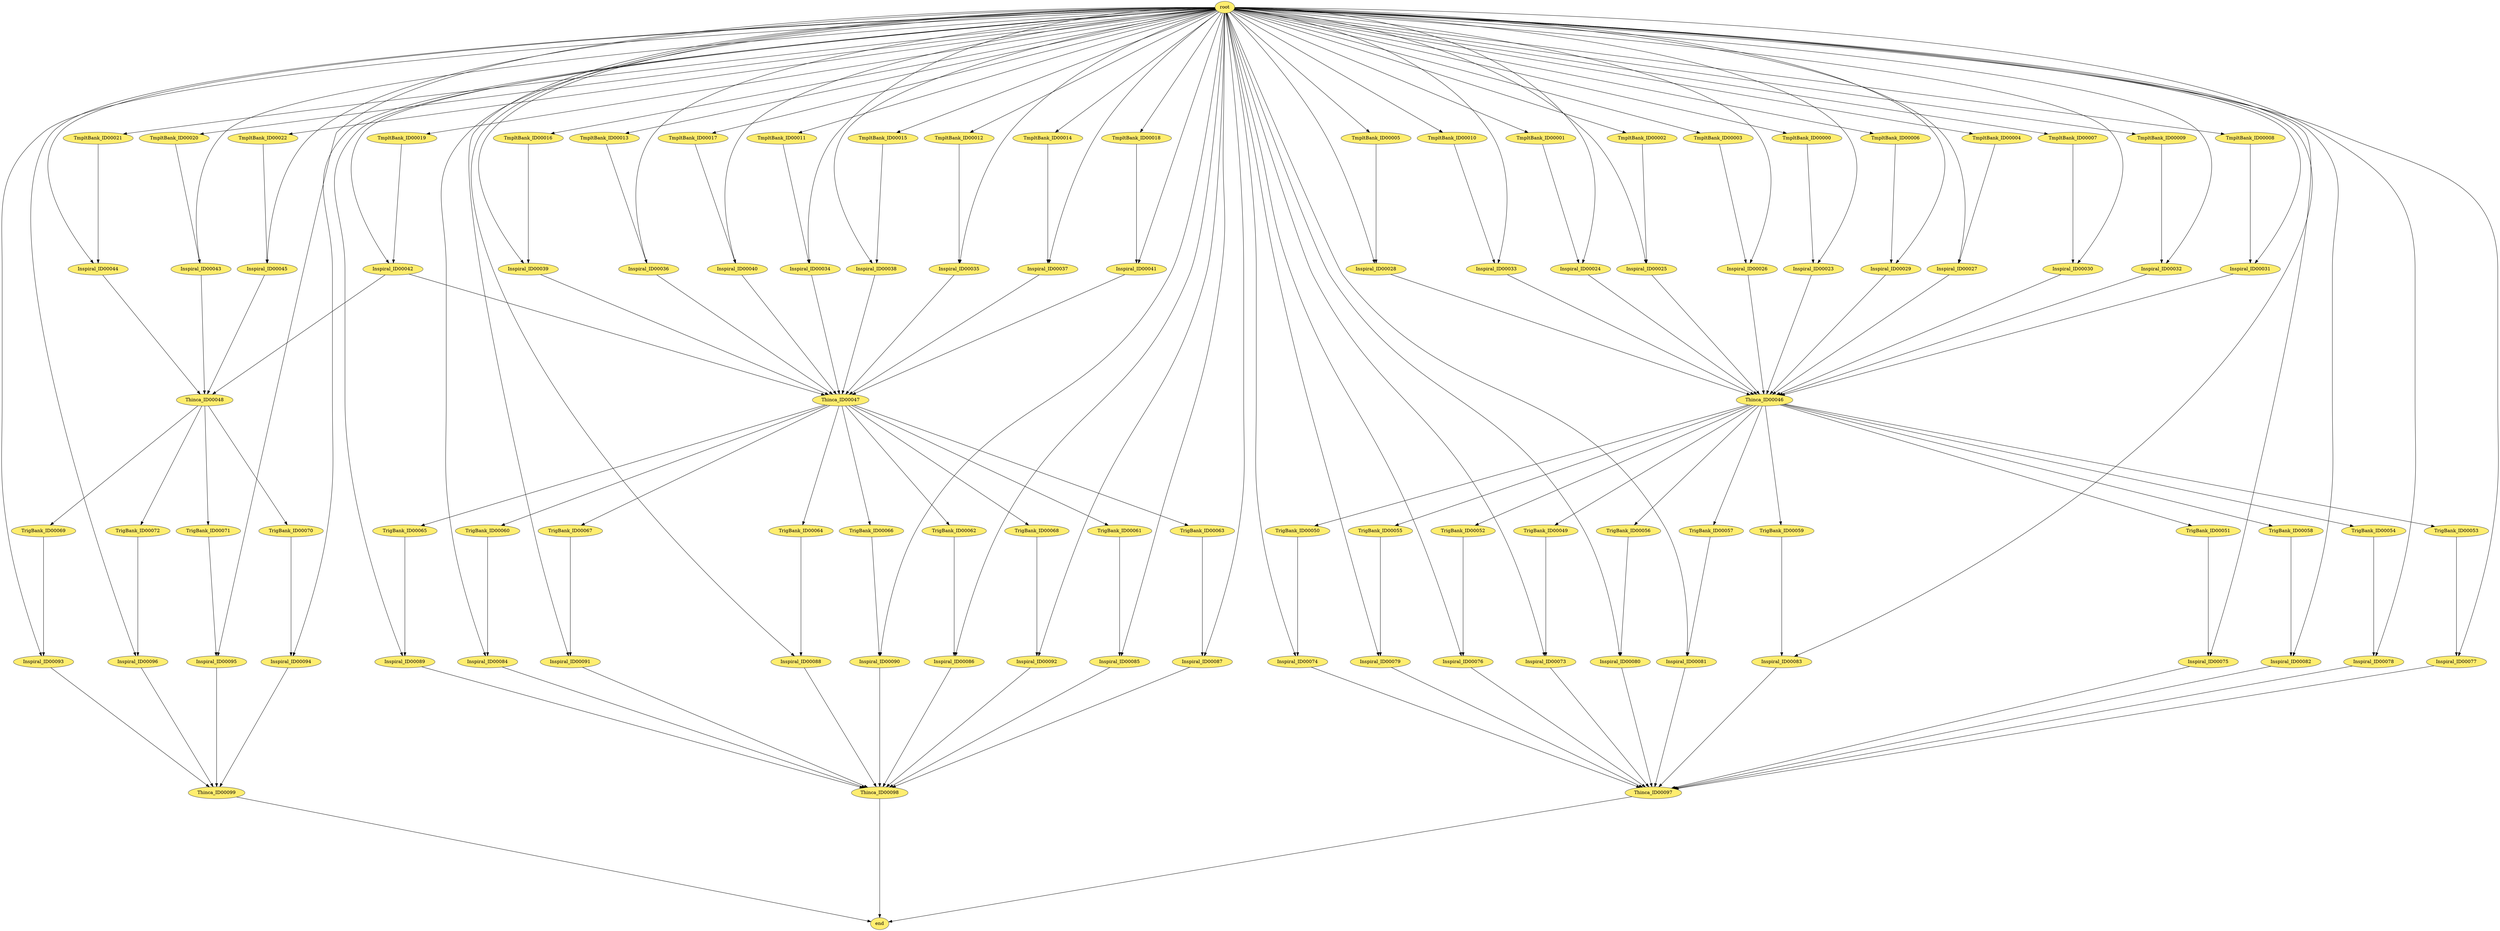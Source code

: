 digraph DAG {
  ranksep=5.0
  node [style=filled,color="#444444",fillcolor="#ffed6f"]
  edge [arrowhead=normal,arrowsize=1.0]

  ID00095 [label="Inspiral_ID00095",size="1.077258e+12"];
  ID00047 [label="Thinca_ID00047",size="2.385600e+10"];
  ID00086 [label="Inspiral_ID00086",size="2.580858e+12"];
  ID00096 [label="Inspiral_ID00096",size="2.095506e+12"];
  ID00074 [label="Inspiral_ID00074",size="2.466912e+12"];
  ID00061 [label="TrigBank_ID00061",size="1.793400e+10"];
  ID00046 [label="Thinca_ID00046",size="2.293200e+10"];
  ID00062 [label="TrigBank_ID00062",size="1.827000e+10"];
  ID00006 [label="TmpltBank_ID00006",size="7.585200e+10"];
  ID00063 [label="TrigBank_ID00063",size="2.242800e+10"];
  ID00084 [label="Inspiral_ID00084",size="2.104662e+12"];
  ID00079 [label="Inspiral_ID00079",size="1.248912e+12"];
  ID00023 [label="Inspiral_ID00023",size="1.982694e+12"];
  ID00044 [label="Inspiral_ID00044",size="1.756062e+12"];
  ID00088 [label="Inspiral_ID00088",size="1.366470e+12"];
  ID00037 [label="Inspiral_ID00037",size="2.208948e+12"];
  ID00009 [label="TmpltBank_ID00009",size="7.660800e+10"];
  ID00029 [label="Inspiral_ID00029",size="9.857820e+11"];
  ID00019 [label="TmpltBank_ID00019",size="7.707000e+10"];
  ID00027 [label="Inspiral_ID00027",size="1.445724e+12"];
  ID00030 [label="Inspiral_ID00030",size="2.027550e+12"];
  ID00017 [label="TmpltBank_ID00017",size="7.602000e+10"];
  ID00007 [label="TmpltBank_ID00007",size="7.963200e+10"];
  ID00032 [label="Inspiral_ID00032",size="1.785042e+12"];
  ID00065 [label="TrigBank_ID00065",size="2.167200e+10"];
  ID00080 [label="Inspiral_ID00080",size="1.177806e+12"];
  ID00041 [label="Inspiral_ID00041",size="1.890882e+12"];
  ID00056 [label="TrigBank_ID00056",size="2.284800e+10"];
  ID00039 [label="Inspiral_ID00039",size="2.815890e+12"];
  ID00067 [label="TrigBank_ID00067",size="2.158800e+10"];
  ID00043 [label="Inspiral_ID00043",size="2.290722e+12"];
  ID00031 [label="Inspiral_ID00031",size="1.037148e+12"];
  ID00068 [label="TrigBank_ID00068",size="2.373000e+10"];
  ID00036 [label="Inspiral_ID00036",size="2.295888e+12"];
  ID00048 [label="Thinca_ID00048",size="1.936200e+10"];
  ID00028 [label="Inspiral_ID00028",size="9.982140e+11"];
  ID00081 [label="Inspiral_ID00081",size="2.233770e+12"];
  ID00013 [label="TmpltBank_ID00013",size="7.560000e+10"];
  ID00066 [label="TrigBank_ID00066",size="1.961400e+10"];
  ID00069 [label="TrigBank_ID00069",size="2.301600e+10"];
  ID00040 [label="Inspiral_ID00040",size="1.437156e+12"];
  ID00034 [label="Inspiral_ID00034",size="1.442994e+12"];
  ID00070 [label="TrigBank_ID00070",size="2.184000e+10"];
  ID00099 [label="Thinca_ID00099",size="2.053800e+10"];
  ID00045 [label="Inspiral_ID00045",size="2.170854e+12"];
  ID00042 [label="Inspiral_ID00042",size="2.319786e+12"];
  ID00022 [label="TmpltBank_ID00022",size="7.753200e+10"];
  ID00071 [label="TrigBank_ID00071",size="2.158800e+10"];
  ID00054 [label="TrigBank_ID00054",size="1.957200e+10"];
  ID00091 [label="Inspiral_ID00091",size="1.290576e+12"];
  ID00083 [label="Inspiral_ID00083",size="1.770636e+12"];
  ID00020 [label="TmpltBank_ID00020",size="7.707000e+10"];
  ID00033 [label="Inspiral_ID00033",size="1.247946e+12"];
  ID00072 [label="TrigBank_ID00072",size="2.234400e+10"];
  ID00098 [label="Thinca_ID00098",size="2.293200e+10"];
  ID00011 [label="TmpltBank_ID00011",size="7.282800e+10"];
  ID00003 [label="TmpltBank_ID00003",size="7.711200e+10"];
  ID00073 [label="Inspiral_ID00073",size="1.896132e+12"];
  ID00093 [label="Inspiral_ID00093",size="2.108820e+12"];
  ID00050 [label="TrigBank_ID00050",size="2.444400e+10"];
  ID00012 [label="TmpltBank_ID00012",size="7.522200e+10"];
  ID00051 [label="TrigBank_ID00051",size="2.259600e+10"];
  ID00014 [label="TmpltBank_ID00014",size="8.017800e+10"];
  ID00089 [label="Inspiral_ID00089",size="1.832712e+12"];
  end [label="end",size="0.000000e+00"];
  ID00024 [label="Inspiral_ID00024",size="1.354500e+12"];
  ID00010 [label="TmpltBank_ID00010",size="7.912800e+10"];
  ID00001 [label="TmpltBank_ID00001",size="7.732200e+10"];
  ID00008 [label="TmpltBank_ID00008",size="7.635600e+10"];
  ID00000 [label="TmpltBank_ID00000",size="7.442400e+10"];
  ID00018 [label="TmpltBank_ID00018",size="7.497000e+10"];
  ID00075 [label="Inspiral_ID00075",size="2.590518e+12"];
  ID00053 [label="TrigBank_ID00053",size="1.898400e+10"];
  root [label="root",size="0.000000e+00"];
  ID00025 [label="Inspiral_ID00025",size="2.369514e+12"];
  ID00090 [label="Inspiral_ID00090",size="2.139732e+12"];
  ID00064 [label="TrigBank_ID00064",size="1.978200e+10"];
  ID00078 [label="Inspiral_ID00078",size="2.102310e+12"];
  ID00038 [label="Inspiral_ID00038",size="1.497846e+12"];
  ID00002 [label="TmpltBank_ID00002",size="7.681800e+10"];
  ID00055 [label="TrigBank_ID00055",size="2.125200e+10"];
  ID00076 [label="Inspiral_ID00076",size="2.002350e+12"];
  ID00085 [label="Inspiral_ID00085",size="2.638314e+12"];
  ID00082 [label="Inspiral_ID00082",size="1.551606e+12"];
  ID00035 [label="Inspiral_ID00035",size="1.419684e+12"];
  ID00097 [label="Thinca_ID00097",size="2.188200e+10"];
  ID00015 [label="TmpltBank_ID00015",size="7.845600e+10"];
  ID00094 [label="Inspiral_ID00094",size="1.853712e+12"];
  ID00057 [label="TrigBank_ID00057",size="2.205000e+10"];
  ID00087 [label="Inspiral_ID00087",size="1.894536e+12"];
  ID00092 [label="Inspiral_ID00092",size="1.435938e+12"];
  ID00077 [label="Inspiral_ID00077",size="1.783362e+12"];
  ID00058 [label="TrigBank_ID00058",size="1.785000e+10"];
  ID00016 [label="TmpltBank_ID00016",size="7.866600e+10"];
  ID00021 [label="TmpltBank_ID00021",size="8.051400e+10"];
  ID00059 [label="TrigBank_ID00059",size="2.213400e+10"];
  ID00026 [label="Inspiral_ID00026",size="1.864590e+12"];
  ID00052 [label="TrigBank_ID00052",size="2.188200e+10"];
  ID00049 [label="TrigBank_ID00049",size="2.066400e+10"];
  ID00060 [label="TrigBank_ID00060",size="2.062200e+10"];
  ID00005 [label="TmpltBank_ID00005",size="7.555800e+10"];
  ID00004 [label="TmpltBank_ID00004",size="7.866600e+10"];

  ID00095 -> ID00099 [size="1.565479e+08"];
  ID00047 -> ID00063 [size="2.024538e+07"];
  ID00047 -> ID00066 [size="2.024538e+07"];
  ID00047 -> ID00061 [size="2.024538e+07"];
  ID00047 -> ID00065 [size="2.024538e+07"];
  ID00047 -> ID00062 [size="2.024538e+07"];
  ID00047 -> ID00067 [size="2.024538e+07"];
  ID00047 -> ID00064 [size="2.024538e+07"];
  ID00047 -> ID00060 [size="2.024538e+07"];
  ID00047 -> ID00068 [size="2.024538e+07"];
  ID00086 -> ID00098 [size="1.199927e+08"];
  ID00096 -> ID00099 [size="1.725260e+08"];
  ID00074 -> ID00097 [size="2.242467e+08"];
  ID00061 -> ID00085 [size="8.334378e+06"];
  ID00046 -> ID00055 [size="1.283655e+07"];
  ID00046 -> ID00059 [size="1.283655e+07"];
  ID00046 -> ID00053 [size="1.283655e+07"];
  ID00046 -> ID00050 [size="1.283655e+07"];
  ID00046 -> ID00054 [size="1.283655e+07"];
  ID00046 -> ID00056 [size="1.283655e+07"];
  ID00046 -> ID00058 [size="1.283655e+07"];
  ID00046 -> ID00052 [size="1.283655e+07"];
  ID00046 -> ID00057 [size="1.283655e+07"];
  ID00046 -> ID00051 [size="1.283655e+07"];
  ID00046 -> ID00049 [size="1.283655e+07"];
  ID00062 -> ID00086 [size="6.165652e+06"];
  ID00006 -> ID00029 [size="7.193485e+08"];
  ID00063 -> ID00087 [size="8.929005e+06"];
  ID00084 -> ID00098 [size="2.318262e+08"];
  ID00079 -> ID00097 [size="1.648365e+08"];
  ID00023 -> ID00046 [size="2.513934e+08"];
  ID00044 -> ID00048 [size="2.338885e+08"];
  ID00088 -> ID00098 [size="2.083041e+08"];
  ID00037 -> ID00047 [size="3.224251e+08"];
  ID00009 -> ID00032 [size="7.262912e+08"];
  ID00029 -> ID00046 [size="1.309110e+08"];
  ID00019 -> ID00042 [size="7.298649e+08"];
  ID00027 -> ID00046 [size="2.172523e+08"];
  ID00030 -> ID00046 [size="2.785062e+08"];
  ID00017 -> ID00040 [size="7.200724e+08"];
  ID00007 -> ID00030 [size="7.451723e+08"];
  ID00032 -> ID00046 [size="3.405919e+08"];
  ID00065 -> ID00089 [size="1.103938e+07"];
  ID00080 -> ID00097 [size="2.729374e+08"];
  ID00041 -> ID00047 [size="3.044445e+08"];
  ID00056 -> ID00080 [size="7.462751e+06"];
  ID00039 -> ID00047 [size="2.190288e+08"];
  ID00067 -> ID00091 [size="1.393864e+07"];
  ID00043 -> ID00048 [size="2.976030e+08"];
  ID00031 -> ID00046 [size="2.428094e+08"];
  ID00068 -> ID00092 [size="5.586537e+06"];
  ID00036 -> ID00047 [size="2.399323e+08"];
  ID00048 -> ID00070 [size="2.200932e+07"];
  ID00048 -> ID00069 [size="2.200932e+07"];
  ID00048 -> ID00071 [size="2.200932e+07"];
  ID00048 -> ID00072 [size="2.200932e+07"];
  ID00028 -> ID00046 [size="1.933172e+08"];
  ID00081 -> ID00097 [size="2.122877e+08"];
  ID00013 -> ID00036 [size="7.475744e+08"];
  ID00066 -> ID00090 [size="6.941991e+06"];
  ID00069 -> ID00093 [size="5.867231e+06"];
  ID00040 -> ID00047 [size="2.406806e+08"];
  ID00034 -> ID00047 [size="1.446974e+08"];
  ID00070 -> ID00094 [size="1.301753e+07"];
  ID00099 -> end [size="1.966996e+07"];
  ID00045 -> ID00048 [size="2.743933e+08"];
  ID00042 -> ID00048 [size="3.445969e+08"];
  ID00042 -> ID00047 [size="3.445969e+08"];
  ID00022 -> ID00045 [size="7.037560e+08"];
  ID00071 -> ID00095 [size="1.374954e+07"];
  ID00054 -> ID00078 [size="9.793245e+06"];
  ID00091 -> ID00098 [size="1.299374e+08"];
  ID00083 -> ID00097 [size="1.904904e+08"];
  ID00020 -> ID00043 [size="7.221916e+08"];
  ID00033 -> ID00046 [size="2.094335e+08"];
  ID00072 -> ID00096 [size="8.530863e+06"];
  ID00098 -> end [size="2.424600e+07"];
  ID00011 -> ID00034 [size="7.354034e+08"];
  ID00003 -> ID00026 [size="7.375278e+08"];
  ID00073 -> ID00097 [size="3.051765e+08"];
  ID00093 -> ID00099 [size="3.078660e+08"];
  ID00050 -> ID00074 [size="9.192709e+06"];
  ID00012 -> ID00035 [size="7.383019e+08"];
  ID00051 -> ID00075 [size="1.129939e+07"];
  ID00014 -> ID00037 [size="7.123208e+08"];
  ID00089 -> ID00098 [size="1.738068e+08"];
  ID00024 -> ID00046 [size="2.065704e+08"];
  ID00010 -> ID00033 [size="7.280470e+08"];
  ID00001 -> ID00024 [size="7.212454e+08"];
  ID00008 -> ID00031 [size="7.349373e+08"];
  ID00000 -> ID00023 [size="7.417109e+08"];
  ID00018 -> ID00041 [size="7.364472e+08"];
  ID00075 -> ID00097 [size="1.938919e+08"];
  ID00053 -> ID00077 [size="6.964151e+06"];
  root -> ID00089 [size="3.171361e+10"];
  root -> ID00029 [size="3.172492e+10"];
  root -> ID00086 [size="3.171451e+10"];
  root -> ID00011 [size="2.991630e+10"];
  root -> ID00096 [size="3.170608e+10"];
  root -> ID00073 [size="3.168127e+10"];
  root -> ID00074 [size="3.166958e+10"];
  root -> ID00037 [size="3.169677e+10"];
  root -> ID00093 [size="3.172768e+10"];
  root -> ID00042 [size="3.169828e+10"];
  root -> ID00016 [size="2.992499e+10"];
  root -> ID00081 [size="3.170595e+10"];
  root -> ID00024 [size="3.166958e+10"];
  root -> ID00018 [size="2.996596e+10"];
  root -> ID00002 [size="2.994822e+10"];
  root -> ID00015 [size="2.995311e+10"];
  root -> ID00075 [size="3.173684e+10"];
  root -> ID00030 [size="3.166462e+10"];
  root -> ID00033 [size="3.172420e+10"];
  root -> ID00079 [size="3.172492e+10"];
  root -> ID00023 [size="3.168127e+10"];
  root -> ID00040 [size="3.171422e+10"];
  root -> ID00010 [size="2.993557e+10"];
  root -> ID00009 [size="2.993498e+10"];
  root -> ID00038 [size="3.174173e+10"];
  root -> ID00000 [size="2.989264e+10"];
  root -> ID00019 [size="2.990965e+10"];
  root -> ID00006 [size="2.993630e+10"];
  root -> ID00084 [size="3.170493e+10"];
  root -> ID00017 [size="2.992560e+10"];
  root -> ID00007 [size="2.987600e+10"];
  root -> ID00013 [size="2.992589e+10"];
  root -> ID00025 [size="3.173684e+10"];
  root -> ID00090 [size="3.171422e+10"];
  root -> ID00039 [size="3.171361e+10"];
  root -> ID00012 [size="2.995731e+10"];
  root -> ID00078 [size="3.170928e+10"];
  root -> ID00080 [size="3.166462e+10"];
  root -> ID00014 [size="2.990815e+10"];
  root -> ID00008 [size="2.991732e+10"];
  root -> ID00045 [size="3.173965e+10"];
  root -> ID00085 [size="3.174594e+10"];
  root -> ID00044 [size="3.166652e+10"];
  root -> ID00043 [size="3.172768e+10"];
  root -> ID00076 [size="3.173116e+10"];
  root -> ID00082 [size="3.172361e+10"];
  root -> ID00035 [size="3.174594e+10"];
  root -> ID00036 [size="3.171451e+10"];
  root -> ID00088 [size="3.174173e+10"];
  root -> ID00003 [size="2.994254e+10"];
  root -> ID00028 [size="3.170928e+10"];
  root -> ID00021 [size="2.987790e+10"];
  root -> ID00087 [size="3.169677e+10"];
  root -> ID00094 [size="3.166652e+10"];
  root -> ID00092 [size="3.169828e+10"];
  root -> ID00031 [size="3.170595e+10"];
  root -> ID00034 [size="3.170493e+10"];
  root -> ID00077 [size="3.173069e+10"];
  root -> ID00095 [size="3.173965e+10"];
  root -> ID00004 [size="2.994207e+10"];
  root -> ID00022 [size="2.995103e+10"];
  root -> ID00026 [size="3.173116e+10"];
  root -> ID00027 [size="3.173069e+10"];
  root -> ID00001 [size="2.988096e+10"];
  root -> ID00091 [size="3.175459e+10"];
  root -> ID00083 [size="3.172420e+10"];
  root -> ID00020 [size="2.993906e+10"];
  root -> ID00041 [size="3.175459e+10"];
  root -> ID00005 [size="2.992065e+10"];
  root -> ID00032 [size="3.172361e+10"];
  ID00025 -> ID00046 [size="3.197046e+08"];
  ID00090 -> ID00098 [size="1.410662e+08"];
  ID00064 -> ID00088 [size="1.082664e+07"];
  ID00078 -> ID00097 [size="1.871833e+08"];
  ID00038 -> ID00047 [size="2.604488e+08"];
  ID00002 -> ID00025 [size="7.150960e+08"];
  ID00055 -> ID00079 [size="7.119271e+06"];
  ID00076 -> ID00097 [size="2.718745e+08"];
  ID00085 -> ID00098 [size="1.838483e+08"];
  ID00082 -> ID00097 [size="1.580208e+08"];
  ID00035 -> ID00047 [size="3.184570e+08"];
  ID00097 -> end [size="3.417442e+07"];
  ID00015 -> ID00038 [size="7.226466e+08"];
  ID00094 -> ID00099 [size="2.709496e+08"];
  ID00057 -> ID00081 [size="1.245171e+07"];
  ID00087 -> ID00098 [size="3.227649e+08"];
  ID00092 -> ID00098 [size="2.865924e+08"];
  ID00077 -> ID00097 [size="2.285221e+08"];
  ID00058 -> ID00082 [size="5.673700e+06"];
  ID00016 -> ID00039 [size="7.375943e+08"];
  ID00021 -> ID00044 [size="7.248427e+08"];
  ID00059 -> ID00083 [size="7.646679e+06"];
  ID00026 -> ID00046 [size="1.834036e+08"];
  ID00052 -> ID00076 [size="1.008723e+07"];
  ID00049 -> ID00073 [size="8.698541e+06"];
  ID00060 -> ID00084 [size="1.233648e+07"];
  ID00005 -> ID00028 [size="7.284755e+08"];
  ID00004 -> ID00027 [size="7.117447e+08"];
}
